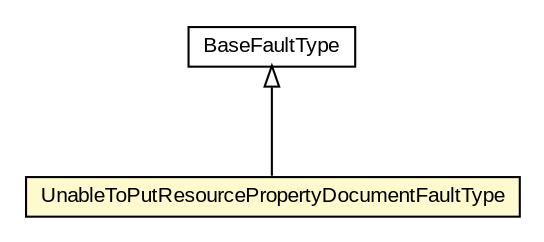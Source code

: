 #!/usr/local/bin/dot
#
# Class diagram 
# Generated by UMLGraph version R5_6-24-gf6e263 (http://www.umlgraph.org/)
#

digraph G {
	edge [fontname="arial",fontsize=10,labelfontname="arial",labelfontsize=10];
	node [fontname="arial",fontsize=10,shape=plaintext];
	nodesep=0.25;
	ranksep=0.5;
	// org.oasis_open.docs.wsrf.bf_2.BaseFaultType
	c1186334 [label=<<table title="org.oasis_open.docs.wsrf.bf_2.BaseFaultType" border="0" cellborder="1" cellspacing="0" cellpadding="2" port="p" href="../bf_2/BaseFaultType.html">
		<tr><td><table border="0" cellspacing="0" cellpadding="1">
<tr><td align="center" balign="center"> BaseFaultType </td></tr>
		</table></td></tr>
		</table>>, URL="../bf_2/BaseFaultType.html", fontname="arial", fontcolor="black", fontsize=10.0];
	// org.oasis_open.docs.wsrf.rp_2.UnableToPutResourcePropertyDocumentFaultType
	c1186951 [label=<<table title="org.oasis_open.docs.wsrf.rp_2.UnableToPutResourcePropertyDocumentFaultType" border="0" cellborder="1" cellspacing="0" cellpadding="2" port="p" bgcolor="lemonChiffon" href="./UnableToPutResourcePropertyDocumentFaultType.html">
		<tr><td><table border="0" cellspacing="0" cellpadding="1">
<tr><td align="center" balign="center"> UnableToPutResourcePropertyDocumentFaultType </td></tr>
		</table></td></tr>
		</table>>, URL="./UnableToPutResourcePropertyDocumentFaultType.html", fontname="arial", fontcolor="black", fontsize=10.0];
	//org.oasis_open.docs.wsrf.rp_2.UnableToPutResourcePropertyDocumentFaultType extends org.oasis_open.docs.wsrf.bf_2.BaseFaultType
	c1186334:p -> c1186951:p [dir=back,arrowtail=empty];
}

